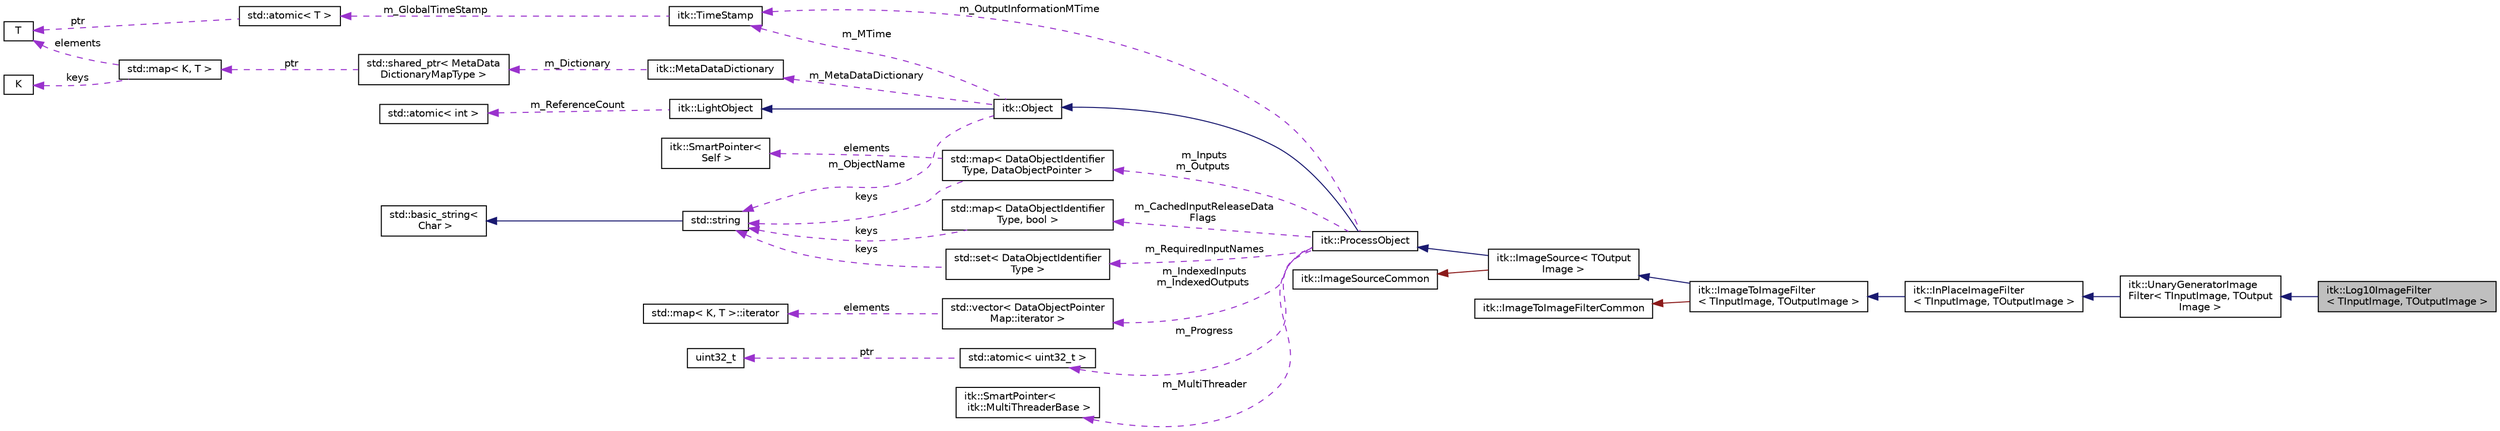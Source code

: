 digraph "itk::Log10ImageFilter&lt; TInputImage, TOutputImage &gt;"
{
 // LATEX_PDF_SIZE
  edge [fontname="Helvetica",fontsize="10",labelfontname="Helvetica",labelfontsize="10"];
  node [fontname="Helvetica",fontsize="10",shape=record];
  rankdir="LR";
  Node1 [label="itk::Log10ImageFilter\l\< TInputImage, TOutputImage \>",height=0.2,width=0.4,color="black", fillcolor="grey75", style="filled", fontcolor="black",tooltip="Computes the log10 of each pixel."];
  Node2 -> Node1 [dir="back",color="midnightblue",fontsize="10",style="solid",fontname="Helvetica"];
  Node2 [label="itk::UnaryGeneratorImage\lFilter\< TInputImage, TOutput\lImage \>",height=0.2,width=0.4,color="black", fillcolor="white", style="filled",URL="$classitk_1_1UnaryGeneratorImageFilter.html",tooltip="Implements pixel-wise generic \"operation\" on one image."];
  Node3 -> Node2 [dir="back",color="midnightblue",fontsize="10",style="solid",fontname="Helvetica"];
  Node3 [label="itk::InPlaceImageFilter\l\< TInputImage, TOutputImage \>",height=0.2,width=0.4,color="black", fillcolor="white", style="filled",URL="$classitk_1_1InPlaceImageFilter.html",tooltip=" "];
  Node4 -> Node3 [dir="back",color="midnightblue",fontsize="10",style="solid",fontname="Helvetica"];
  Node4 [label="itk::ImageToImageFilter\l\< TInputImage, TOutputImage \>",height=0.2,width=0.4,color="black", fillcolor="white", style="filled",URL="$classitk_1_1ImageToImageFilter.html",tooltip="Base class for filters that take an image as input and produce an image as output."];
  Node5 -> Node4 [dir="back",color="midnightblue",fontsize="10",style="solid",fontname="Helvetica"];
  Node5 [label="itk::ImageSource\< TOutput\lImage \>",height=0.2,width=0.4,color="black", fillcolor="white", style="filled",URL="$classitk_1_1ImageSource.html",tooltip="Base class for all process objects that output image data."];
  Node6 -> Node5 [dir="back",color="midnightblue",fontsize="10",style="solid",fontname="Helvetica"];
  Node6 [label="itk::ProcessObject",height=0.2,width=0.4,color="black", fillcolor="white", style="filled",URL="$classitk_1_1ProcessObject.html",tooltip="The base class for all process objects (source, filters, mappers) in the Insight data processing pipe..."];
  Node7 -> Node6 [dir="back",color="midnightblue",fontsize="10",style="solid",fontname="Helvetica"];
  Node7 [label="itk::Object",height=0.2,width=0.4,color="black", fillcolor="white", style="filled",URL="$classitk_1_1Object.html",tooltip="Base class for most ITK classes."];
  Node8 -> Node7 [dir="back",color="midnightblue",fontsize="10",style="solid",fontname="Helvetica"];
  Node8 [label="itk::LightObject",height=0.2,width=0.4,color="black", fillcolor="white", style="filled",URL="$classitk_1_1LightObject.html",tooltip="Light weight base class for most itk classes."];
  Node9 -> Node8 [dir="back",color="darkorchid3",fontsize="10",style="dashed",label=" m_ReferenceCount" ,fontname="Helvetica"];
  Node9 [label="std::atomic\< int \>",height=0.2,width=0.4,color="black", fillcolor="white", style="filled",tooltip=" "];
  Node10 -> Node7 [dir="back",color="darkorchid3",fontsize="10",style="dashed",label=" m_MTime" ,fontname="Helvetica"];
  Node10 [label="itk::TimeStamp",height=0.2,width=0.4,color="black", fillcolor="white", style="filled",URL="$classitk_1_1TimeStamp.html",tooltip="Generate a unique, increasing time value."];
  Node11 -> Node10 [dir="back",color="darkorchid3",fontsize="10",style="dashed",label=" m_GlobalTimeStamp" ,fontname="Helvetica"];
  Node11 [label="std::atomic\< T \>",height=0.2,width=0.4,color="black", fillcolor="white", style="filled",tooltip=" "];
  Node12 -> Node11 [dir="back",color="darkorchid3",fontsize="10",style="dashed",label=" ptr" ,fontname="Helvetica"];
  Node12 [label="T",height=0.2,width=0.4,color="black", fillcolor="white", style="filled",tooltip=" "];
  Node13 -> Node7 [dir="back",color="darkorchid3",fontsize="10",style="dashed",label=" m_MetaDataDictionary" ,fontname="Helvetica"];
  Node13 [label="itk::MetaDataDictionary",height=0.2,width=0.4,color="black", fillcolor="white", style="filled",URL="$classitk_1_1MetaDataDictionary.html",tooltip="Provides a mechanism for storing a collection of arbitrary data types."];
  Node14 -> Node13 [dir="back",color="darkorchid3",fontsize="10",style="dashed",label=" m_Dictionary" ,fontname="Helvetica"];
  Node14 [label="std::shared_ptr\< MetaData\lDictionaryMapType \>",height=0.2,width=0.4,color="black", fillcolor="white", style="filled",tooltip=" "];
  Node15 -> Node14 [dir="back",color="darkorchid3",fontsize="10",style="dashed",label=" ptr" ,fontname="Helvetica"];
  Node15 [label="std::map\< K, T \>",height=0.2,width=0.4,color="black", fillcolor="white", style="filled",tooltip=" "];
  Node16 -> Node15 [dir="back",color="darkorchid3",fontsize="10",style="dashed",label=" keys" ,fontname="Helvetica"];
  Node16 [label="K",height=0.2,width=0.4,color="black", fillcolor="white", style="filled",tooltip=" "];
  Node12 -> Node15 [dir="back",color="darkorchid3",fontsize="10",style="dashed",label=" elements" ,fontname="Helvetica"];
  Node17 -> Node7 [dir="back",color="darkorchid3",fontsize="10",style="dashed",label=" m_ObjectName" ,fontname="Helvetica"];
  Node17 [label="std::string",height=0.2,width=0.4,color="black", fillcolor="white", style="filled",tooltip=" "];
  Node18 -> Node17 [dir="back",color="midnightblue",fontsize="10",style="solid",fontname="Helvetica"];
  Node18 [label="std::basic_string\<\l Char \>",height=0.2,width=0.4,color="black", fillcolor="white", style="filled",tooltip=" "];
  Node10 -> Node6 [dir="back",color="darkorchid3",fontsize="10",style="dashed",label=" m_OutputInformationMTime" ,fontname="Helvetica"];
  Node19 -> Node6 [dir="back",color="darkorchid3",fontsize="10",style="dashed",label=" m_Inputs\nm_Outputs" ,fontname="Helvetica"];
  Node19 [label="std::map\< DataObjectIdentifier\lType, DataObjectPointer \>",height=0.2,width=0.4,color="black", fillcolor="white", style="filled",tooltip=" "];
  Node17 -> Node19 [dir="back",color="darkorchid3",fontsize="10",style="dashed",label=" keys" ,fontname="Helvetica"];
  Node20 -> Node19 [dir="back",color="darkorchid3",fontsize="10",style="dashed",label=" elements" ,fontname="Helvetica"];
  Node20 [label="itk::SmartPointer\<\l Self \>",height=0.2,width=0.4,color="black", fillcolor="white", style="filled",URL="$classitk_1_1SmartPointer.html",tooltip=" "];
  Node21 -> Node6 [dir="back",color="darkorchid3",fontsize="10",style="dashed",label=" m_IndexedInputs\nm_IndexedOutputs" ,fontname="Helvetica"];
  Node21 [label="std::vector\< DataObjectPointer\lMap::iterator \>",height=0.2,width=0.4,color="black", fillcolor="white", style="filled",tooltip=" "];
  Node22 -> Node21 [dir="back",color="darkorchid3",fontsize="10",style="dashed",label=" elements" ,fontname="Helvetica"];
  Node22 [label="std::map\< K, T \>::iterator",height=0.2,width=0.4,color="black", fillcolor="white", style="filled",tooltip=" "];
  Node23 -> Node6 [dir="back",color="darkorchid3",fontsize="10",style="dashed",label=" m_CachedInputReleaseData\lFlags" ,fontname="Helvetica"];
  Node23 [label="std::map\< DataObjectIdentifier\lType, bool \>",height=0.2,width=0.4,color="black", fillcolor="white", style="filled",tooltip=" "];
  Node17 -> Node23 [dir="back",color="darkorchid3",fontsize="10",style="dashed",label=" keys" ,fontname="Helvetica"];
  Node24 -> Node6 [dir="back",color="darkorchid3",fontsize="10",style="dashed",label=" m_RequiredInputNames" ,fontname="Helvetica"];
  Node24 [label="std::set\< DataObjectIdentifier\lType \>",height=0.2,width=0.4,color="black", fillcolor="white", style="filled",tooltip=" "];
  Node17 -> Node24 [dir="back",color="darkorchid3",fontsize="10",style="dashed",label=" keys" ,fontname="Helvetica"];
  Node25 -> Node6 [dir="back",color="darkorchid3",fontsize="10",style="dashed",label=" m_Progress" ,fontname="Helvetica"];
  Node25 [label="std::atomic\< uint32_t \>",height=0.2,width=0.4,color="black", fillcolor="white", style="filled",tooltip=" "];
  Node26 -> Node25 [dir="back",color="darkorchid3",fontsize="10",style="dashed",label=" ptr" ,fontname="Helvetica"];
  Node26 [label="uint32_t",height=0.2,width=0.4,color="black", fillcolor="white", style="filled",tooltip=" "];
  Node27 -> Node6 [dir="back",color="darkorchid3",fontsize="10",style="dashed",label=" m_MultiThreader" ,fontname="Helvetica"];
  Node27 [label="itk::SmartPointer\<\l itk::MultiThreaderBase \>",height=0.2,width=0.4,color="black", fillcolor="white", style="filled",URL="$classitk_1_1SmartPointer.html",tooltip=" "];
  Node28 -> Node5 [dir="back",color="firebrick4",fontsize="10",style="solid",fontname="Helvetica"];
  Node28 [label="itk::ImageSourceCommon",height=0.2,width=0.4,color="black", fillcolor="white", style="filled",URL="$structitk_1_1ImageSourceCommon.html",tooltip="Secondary base class of ImageSource common between templates."];
  Node29 -> Node4 [dir="back",color="firebrick4",fontsize="10",style="solid",fontname="Helvetica"];
  Node29 [label="itk::ImageToImageFilterCommon",height=0.2,width=0.4,color="black", fillcolor="white", style="filled",URL="$classitk_1_1ImageToImageFilterCommon.html",tooltip="Secondary base class of ImageToImageFilter common between templates."];
}

